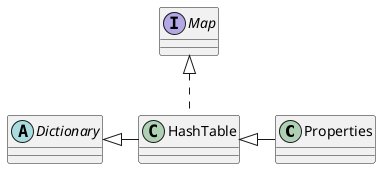 @startuml

class Properties{

}

class HashTable{

}

abstract Dictionary
interface Map

Dictionary <|- HashTable
Map <|.. HashTable

HashTable <|- Properties

@enduml